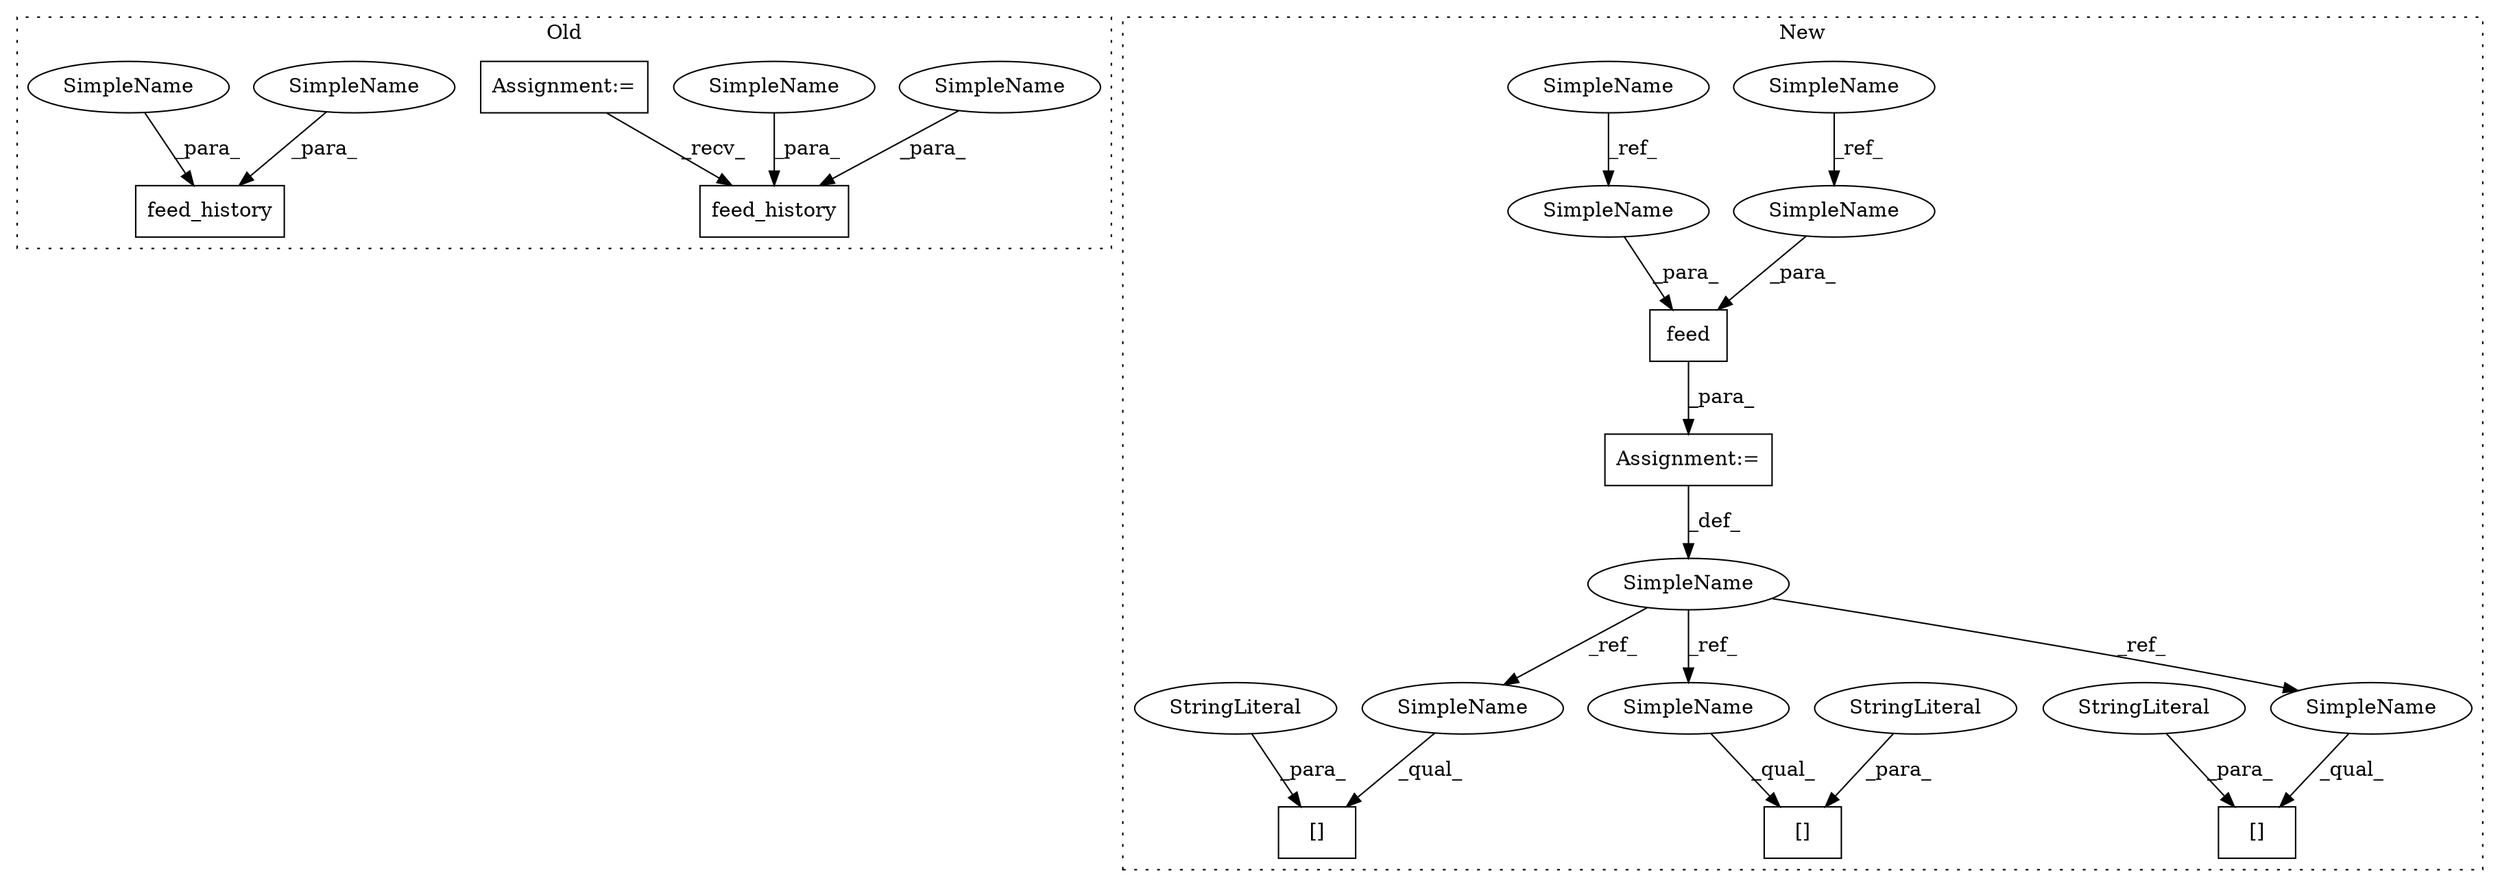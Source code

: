 digraph G {
subgraph cluster0 {
1 [label="feed_history" a="32" s="9080,9109" l="13,1" shape="box"];
8 [label="feed_history" a="32" s="8998,9027" l="13,1" shape="box"];
11 [label="Assignment:=" a="7" s="8726" l="17" shape="box"];
20 [label="SimpleName" a="42" s="9011" l="7" shape="ellipse"];
21 [label="SimpleName" a="42" s="9093" l="7" shape="ellipse"];
22 [label="SimpleName" a="42" s="9101" l="8" shape="ellipse"];
23 [label="SimpleName" a="42" s="9019" l="8" shape="ellipse"];
label = "Old";
style="dotted";
}
subgraph cluster1 {
2 [label="[]" a="2" s="8682,8716" l="14,1" shape="box"];
3 [label="feed" a="32" s="8626,8647" l="5,1" shape="box"];
4 [label="[]" a="2" s="8751,8785" l="14,1" shape="box"];
5 [label="SimpleName" a="42" s="8598" l="13" shape="ellipse"];
6 [label="[]" a="2" s="8819,8847" l="14,1" shape="box"];
7 [label="SimpleName" a="42" s="8562" l="8" shape="ellipse"];
9 [label="SimpleName" a="42" s="8297" l="7" shape="ellipse"];
10 [label="StringLiteral" a="45" s="8833" l="14" shape="ellipse"];
12 [label="StringLiteral" a="45" s="8696" l="20" shape="ellipse"];
13 [label="Assignment:=" a="7" s="8611" l="1" shape="box"];
14 [label="StringLiteral" a="45" s="8765" l="20" shape="ellipse"];
15 [label="SimpleName" a="42" s="8631" l="7" shape="ellipse"];
16 [label="SimpleName" a="42" s="8639" l="8" shape="ellipse"];
17 [label="SimpleName" a="42" s="8682" l="13" shape="ellipse"];
18 [label="SimpleName" a="42" s="8751" l="13" shape="ellipse"];
19 [label="SimpleName" a="42" s="8819" l="13" shape="ellipse"];
label = "New";
style="dotted";
}
3 -> 13 [label="_para_"];
5 -> 19 [label="_ref_"];
5 -> 18 [label="_ref_"];
5 -> 17 [label="_ref_"];
7 -> 16 [label="_ref_"];
9 -> 15 [label="_ref_"];
10 -> 6 [label="_para_"];
11 -> 8 [label="_recv_"];
12 -> 2 [label="_para_"];
13 -> 5 [label="_def_"];
14 -> 4 [label="_para_"];
15 -> 3 [label="_para_"];
16 -> 3 [label="_para_"];
17 -> 2 [label="_qual_"];
18 -> 4 [label="_qual_"];
19 -> 6 [label="_qual_"];
20 -> 8 [label="_para_"];
21 -> 1 [label="_para_"];
22 -> 1 [label="_para_"];
23 -> 8 [label="_para_"];
}